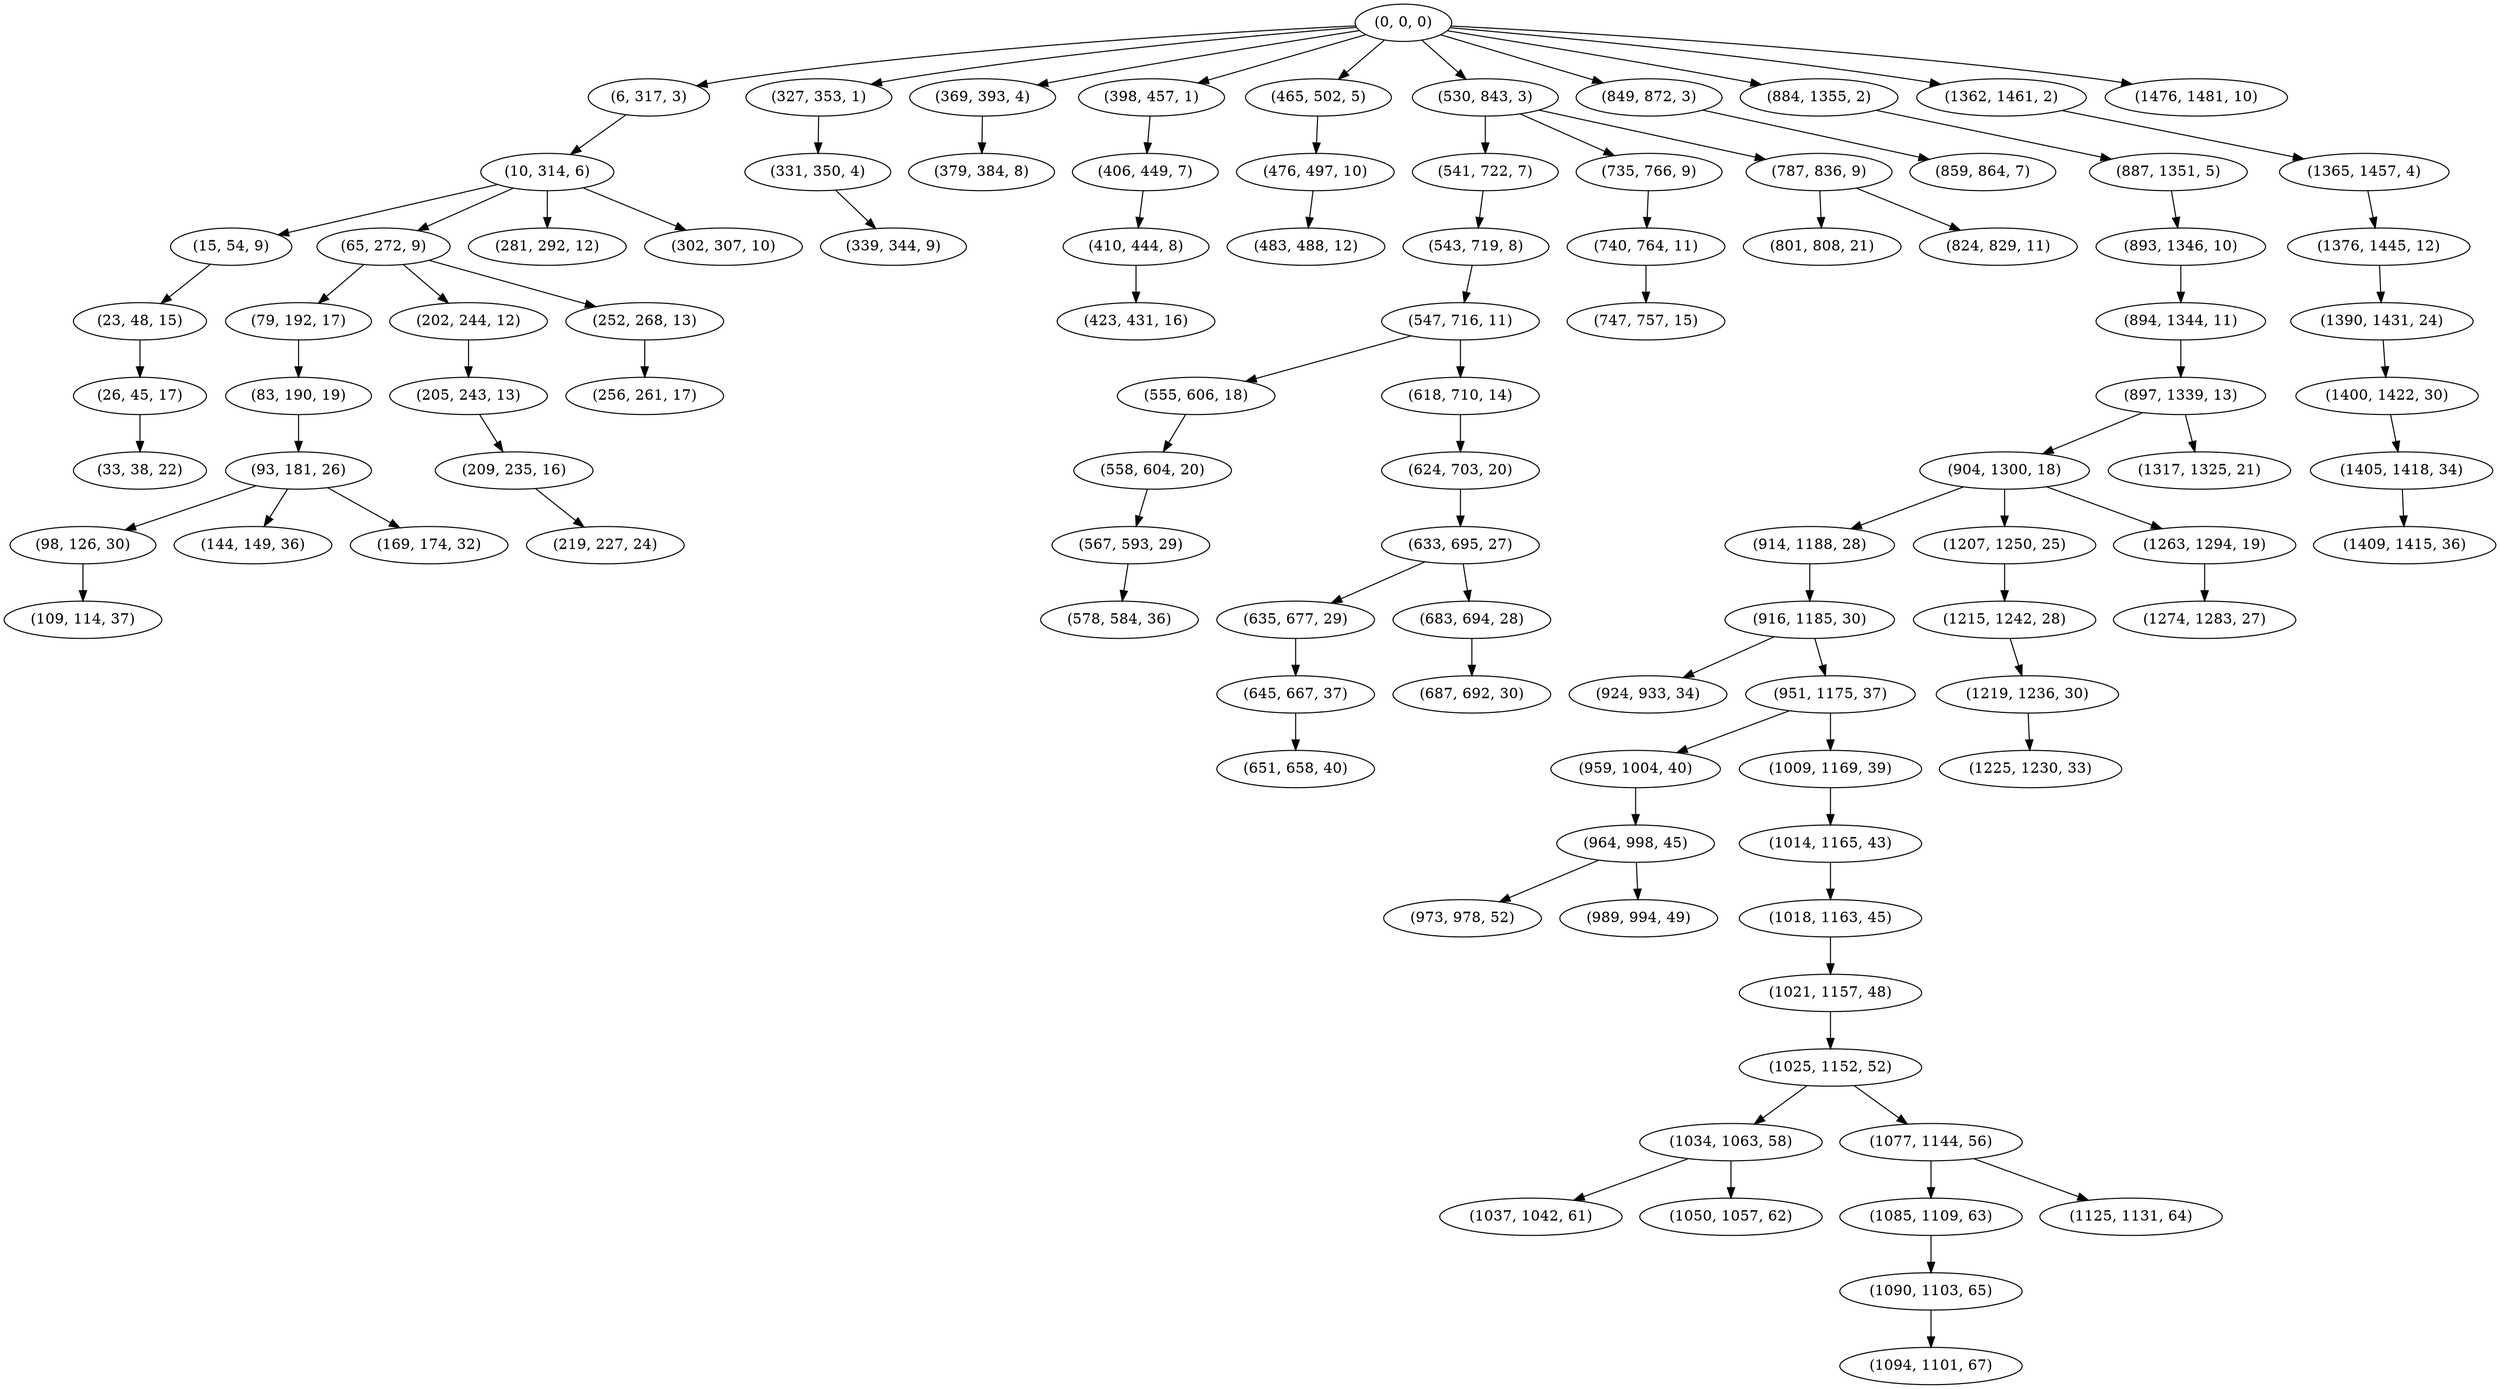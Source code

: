digraph tree {
    "(0, 0, 0)";
    "(6, 317, 3)";
    "(10, 314, 6)";
    "(15, 54, 9)";
    "(23, 48, 15)";
    "(26, 45, 17)";
    "(33, 38, 22)";
    "(65, 272, 9)";
    "(79, 192, 17)";
    "(83, 190, 19)";
    "(93, 181, 26)";
    "(98, 126, 30)";
    "(109, 114, 37)";
    "(144, 149, 36)";
    "(169, 174, 32)";
    "(202, 244, 12)";
    "(205, 243, 13)";
    "(209, 235, 16)";
    "(219, 227, 24)";
    "(252, 268, 13)";
    "(256, 261, 17)";
    "(281, 292, 12)";
    "(302, 307, 10)";
    "(327, 353, 1)";
    "(331, 350, 4)";
    "(339, 344, 9)";
    "(369, 393, 4)";
    "(379, 384, 8)";
    "(398, 457, 1)";
    "(406, 449, 7)";
    "(410, 444, 8)";
    "(423, 431, 16)";
    "(465, 502, 5)";
    "(476, 497, 10)";
    "(483, 488, 12)";
    "(530, 843, 3)";
    "(541, 722, 7)";
    "(543, 719, 8)";
    "(547, 716, 11)";
    "(555, 606, 18)";
    "(558, 604, 20)";
    "(567, 593, 29)";
    "(578, 584, 36)";
    "(618, 710, 14)";
    "(624, 703, 20)";
    "(633, 695, 27)";
    "(635, 677, 29)";
    "(645, 667, 37)";
    "(651, 658, 40)";
    "(683, 694, 28)";
    "(687, 692, 30)";
    "(735, 766, 9)";
    "(740, 764, 11)";
    "(747, 757, 15)";
    "(787, 836, 9)";
    "(801, 808, 21)";
    "(824, 829, 11)";
    "(849, 872, 3)";
    "(859, 864, 7)";
    "(884, 1355, 2)";
    "(887, 1351, 5)";
    "(893, 1346, 10)";
    "(894, 1344, 11)";
    "(897, 1339, 13)";
    "(904, 1300, 18)";
    "(914, 1188, 28)";
    "(916, 1185, 30)";
    "(924, 933, 34)";
    "(951, 1175, 37)";
    "(959, 1004, 40)";
    "(964, 998, 45)";
    "(973, 978, 52)";
    "(989, 994, 49)";
    "(1009, 1169, 39)";
    "(1014, 1165, 43)";
    "(1018, 1163, 45)";
    "(1021, 1157, 48)";
    "(1025, 1152, 52)";
    "(1034, 1063, 58)";
    "(1037, 1042, 61)";
    "(1050, 1057, 62)";
    "(1077, 1144, 56)";
    "(1085, 1109, 63)";
    "(1090, 1103, 65)";
    "(1094, 1101, 67)";
    "(1125, 1131, 64)";
    "(1207, 1250, 25)";
    "(1215, 1242, 28)";
    "(1219, 1236, 30)";
    "(1225, 1230, 33)";
    "(1263, 1294, 19)";
    "(1274, 1283, 27)";
    "(1317, 1325, 21)";
    "(1362, 1461, 2)";
    "(1365, 1457, 4)";
    "(1376, 1445, 12)";
    "(1390, 1431, 24)";
    "(1400, 1422, 30)";
    "(1405, 1418, 34)";
    "(1409, 1415, 36)";
    "(1476, 1481, 10)";
    "(0, 0, 0)" -> "(6, 317, 3)";
    "(0, 0, 0)" -> "(327, 353, 1)";
    "(0, 0, 0)" -> "(369, 393, 4)";
    "(0, 0, 0)" -> "(398, 457, 1)";
    "(0, 0, 0)" -> "(465, 502, 5)";
    "(0, 0, 0)" -> "(530, 843, 3)";
    "(0, 0, 0)" -> "(849, 872, 3)";
    "(0, 0, 0)" -> "(884, 1355, 2)";
    "(0, 0, 0)" -> "(1362, 1461, 2)";
    "(0, 0, 0)" -> "(1476, 1481, 10)";
    "(6, 317, 3)" -> "(10, 314, 6)";
    "(10, 314, 6)" -> "(15, 54, 9)";
    "(10, 314, 6)" -> "(65, 272, 9)";
    "(10, 314, 6)" -> "(281, 292, 12)";
    "(10, 314, 6)" -> "(302, 307, 10)";
    "(15, 54, 9)" -> "(23, 48, 15)";
    "(23, 48, 15)" -> "(26, 45, 17)";
    "(26, 45, 17)" -> "(33, 38, 22)";
    "(65, 272, 9)" -> "(79, 192, 17)";
    "(65, 272, 9)" -> "(202, 244, 12)";
    "(65, 272, 9)" -> "(252, 268, 13)";
    "(79, 192, 17)" -> "(83, 190, 19)";
    "(83, 190, 19)" -> "(93, 181, 26)";
    "(93, 181, 26)" -> "(98, 126, 30)";
    "(93, 181, 26)" -> "(144, 149, 36)";
    "(93, 181, 26)" -> "(169, 174, 32)";
    "(98, 126, 30)" -> "(109, 114, 37)";
    "(202, 244, 12)" -> "(205, 243, 13)";
    "(205, 243, 13)" -> "(209, 235, 16)";
    "(209, 235, 16)" -> "(219, 227, 24)";
    "(252, 268, 13)" -> "(256, 261, 17)";
    "(327, 353, 1)" -> "(331, 350, 4)";
    "(331, 350, 4)" -> "(339, 344, 9)";
    "(369, 393, 4)" -> "(379, 384, 8)";
    "(398, 457, 1)" -> "(406, 449, 7)";
    "(406, 449, 7)" -> "(410, 444, 8)";
    "(410, 444, 8)" -> "(423, 431, 16)";
    "(465, 502, 5)" -> "(476, 497, 10)";
    "(476, 497, 10)" -> "(483, 488, 12)";
    "(530, 843, 3)" -> "(541, 722, 7)";
    "(530, 843, 3)" -> "(735, 766, 9)";
    "(530, 843, 3)" -> "(787, 836, 9)";
    "(541, 722, 7)" -> "(543, 719, 8)";
    "(543, 719, 8)" -> "(547, 716, 11)";
    "(547, 716, 11)" -> "(555, 606, 18)";
    "(547, 716, 11)" -> "(618, 710, 14)";
    "(555, 606, 18)" -> "(558, 604, 20)";
    "(558, 604, 20)" -> "(567, 593, 29)";
    "(567, 593, 29)" -> "(578, 584, 36)";
    "(618, 710, 14)" -> "(624, 703, 20)";
    "(624, 703, 20)" -> "(633, 695, 27)";
    "(633, 695, 27)" -> "(635, 677, 29)";
    "(633, 695, 27)" -> "(683, 694, 28)";
    "(635, 677, 29)" -> "(645, 667, 37)";
    "(645, 667, 37)" -> "(651, 658, 40)";
    "(683, 694, 28)" -> "(687, 692, 30)";
    "(735, 766, 9)" -> "(740, 764, 11)";
    "(740, 764, 11)" -> "(747, 757, 15)";
    "(787, 836, 9)" -> "(801, 808, 21)";
    "(787, 836, 9)" -> "(824, 829, 11)";
    "(849, 872, 3)" -> "(859, 864, 7)";
    "(884, 1355, 2)" -> "(887, 1351, 5)";
    "(887, 1351, 5)" -> "(893, 1346, 10)";
    "(893, 1346, 10)" -> "(894, 1344, 11)";
    "(894, 1344, 11)" -> "(897, 1339, 13)";
    "(897, 1339, 13)" -> "(904, 1300, 18)";
    "(897, 1339, 13)" -> "(1317, 1325, 21)";
    "(904, 1300, 18)" -> "(914, 1188, 28)";
    "(904, 1300, 18)" -> "(1207, 1250, 25)";
    "(904, 1300, 18)" -> "(1263, 1294, 19)";
    "(914, 1188, 28)" -> "(916, 1185, 30)";
    "(916, 1185, 30)" -> "(924, 933, 34)";
    "(916, 1185, 30)" -> "(951, 1175, 37)";
    "(951, 1175, 37)" -> "(959, 1004, 40)";
    "(951, 1175, 37)" -> "(1009, 1169, 39)";
    "(959, 1004, 40)" -> "(964, 998, 45)";
    "(964, 998, 45)" -> "(973, 978, 52)";
    "(964, 998, 45)" -> "(989, 994, 49)";
    "(1009, 1169, 39)" -> "(1014, 1165, 43)";
    "(1014, 1165, 43)" -> "(1018, 1163, 45)";
    "(1018, 1163, 45)" -> "(1021, 1157, 48)";
    "(1021, 1157, 48)" -> "(1025, 1152, 52)";
    "(1025, 1152, 52)" -> "(1034, 1063, 58)";
    "(1025, 1152, 52)" -> "(1077, 1144, 56)";
    "(1034, 1063, 58)" -> "(1037, 1042, 61)";
    "(1034, 1063, 58)" -> "(1050, 1057, 62)";
    "(1077, 1144, 56)" -> "(1085, 1109, 63)";
    "(1077, 1144, 56)" -> "(1125, 1131, 64)";
    "(1085, 1109, 63)" -> "(1090, 1103, 65)";
    "(1090, 1103, 65)" -> "(1094, 1101, 67)";
    "(1207, 1250, 25)" -> "(1215, 1242, 28)";
    "(1215, 1242, 28)" -> "(1219, 1236, 30)";
    "(1219, 1236, 30)" -> "(1225, 1230, 33)";
    "(1263, 1294, 19)" -> "(1274, 1283, 27)";
    "(1362, 1461, 2)" -> "(1365, 1457, 4)";
    "(1365, 1457, 4)" -> "(1376, 1445, 12)";
    "(1376, 1445, 12)" -> "(1390, 1431, 24)";
    "(1390, 1431, 24)" -> "(1400, 1422, 30)";
    "(1400, 1422, 30)" -> "(1405, 1418, 34)";
    "(1405, 1418, 34)" -> "(1409, 1415, 36)";
}
